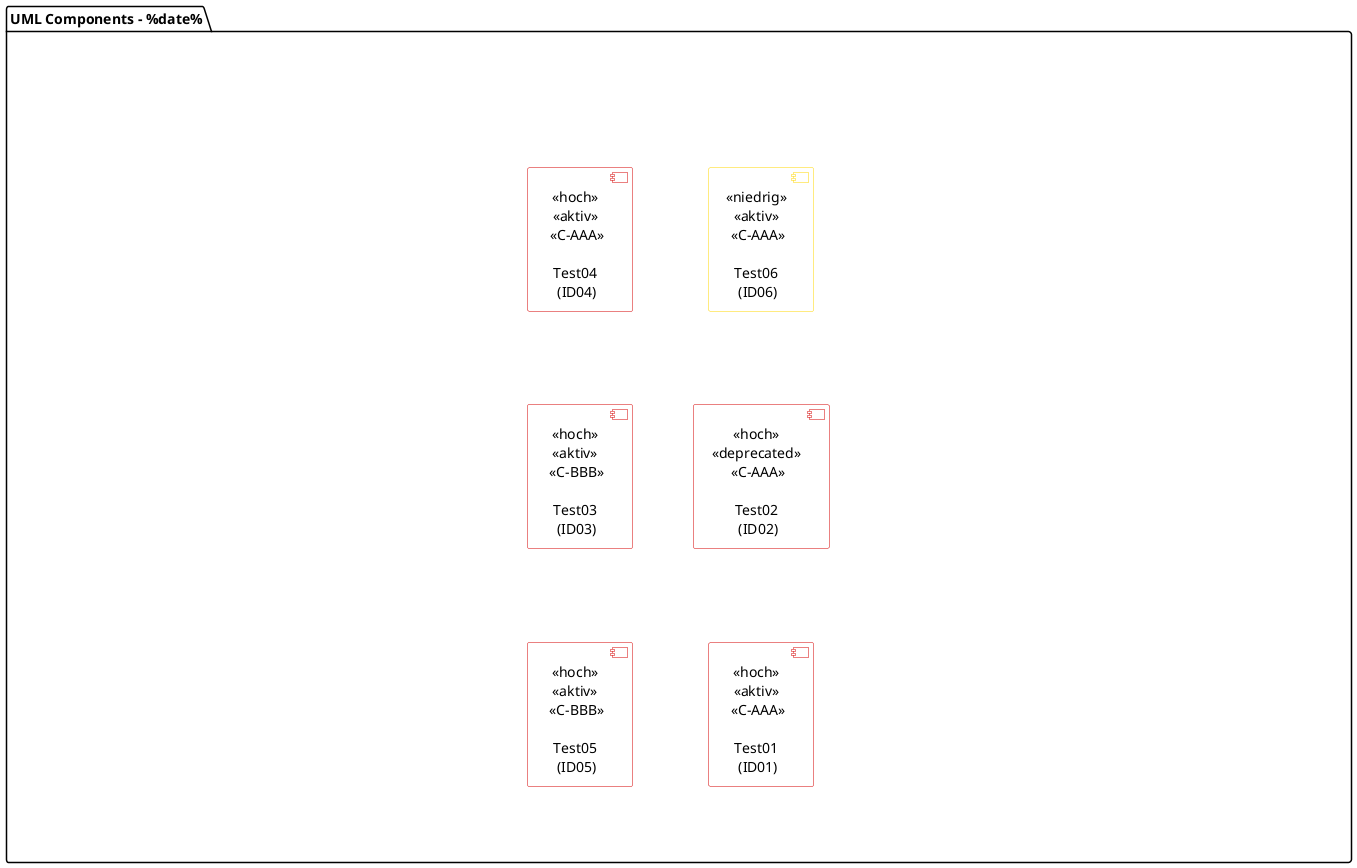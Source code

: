 @startuml

top to bottom direction

skinparam componentStyle uml2
skinparam handwritten false
skinparam monochrome false
skinparam shadowing false
skinparam defaultTextAlignment center
skinparam packageFontSize  14
skinparam packageFontName Arial

skinparam component {
    StereotypeFontSize 14
    StereotypeFontColor black
    StereotypeName Arial
    StereotypeFontStyle normal
    FontSize 14
    FontColor black
    FontName Arial
    BackgroundColor white
}

skinparam package<<Transparent>> {
  borderColor Transparent
  backgroundColor Transparent
  fontColor Transparent
  stereotypeFontColor Transparent
}

!pragma ratio 0.66

left to right direction

package "UML Components - %date%" {

package "0123456789012345678901234567890123456789012345678901234567890123456789012345678901234567890123456789012345678901234567890123456789012345678901234567890123456789" <<Transparent>> {

     
skinparam componentBorderColor<<hoch>> #d50000
skinparam componentBorderColor<<niedrig>> #ffd600

[ <<aktiv>> \n  <<C-BBB>> \n \nTest05\n (ID05)] as ID05  <<hoch>>  [[{Lorem ipsum dolor sit amet, consectetur adipiscing elit, sed do eiusmod tempor incididunt ut labore et dolore magna aliqua. Ut enim ad minim veniam, quis nostrud exercitation. 05}]]
[ <<aktiv>> \n  <<C-BBB>> \n \nTest03\n (ID03)] as ID03  <<hoch>>  [[{Lorem ipsum dolor sit amet, consectetur adipiscing elit, sed do eiusmod tempor incididunt ut labore et dolore magna aliqua. Ut enim ad minim veniam, quis nostrud exercitation. 03}]]
[ <<aktiv>> \n  <<C-AAA>> \n \nTest04\n (ID04)] as ID04  <<hoch>>  [[{Lorem ipsum dolor sit amet, consectetur adipiscing elit, sed do eiusmod tempor incididunt ut labore et dolore magna aliqua. Ut enim ad minim veniam, quis nostrud exercitation. 04}]]
[ <<aktiv>> \n  <<C-AAA>> \n \nTest01\n (ID01)] as ID01  <<hoch>>  [[{Lorem ipsum dolor sit amet, consectetur adipiscing elit, sed do eiusmod tempor incididunt ut labore et dolore magna aliqua. Ut enim ad minim veniam, quis nostrud exercitation. 01}]]
[ <<deprecated>> \n  <<C-AAA>> \n \nTest02\n (ID02)] as ID02  <<hoch>>  [[{Lorem ipsum dolor sit amet, consectetur adipiscing elit, sed do eiusmod tempor incididunt ut labore et dolore magna aliqua. Ut enim ad minim veniam, quis nostrud exercitation. 02}]]
[ <<aktiv>> \n  <<C-AAA>> \n \nTest06\n (ID06)] as ID06  <<niedrig>>  [[{Lorem ipsum dolor sit amet, consectetur adipiscing elit, sed do eiusmod tempor incididunt ut labore et dolore magna aliqua. Ut enim ad minim veniam, quis nostrud exercitation. 06}]]

    }
}

@enduml


